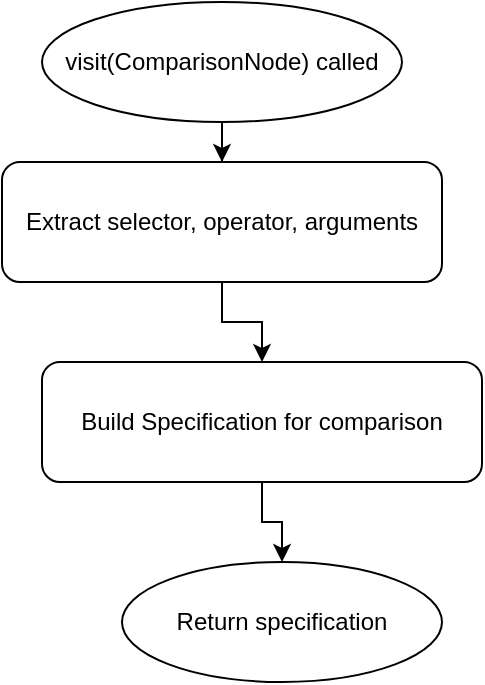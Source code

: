<mxfile>
  <diagram name="TradeRsqlVisitor-visitComparisonNode">
    <mxGraphModel dx="1000" dy="1000" grid="1" gridSize="10" guides="1" tooltips="1" connect="1" arrows="1" fold="1" page="1" pageScale="1" pageWidth="827" pageHeight="1169" math="0" shadow="0">
      <root>
        <mxCell id="0" />
        <mxCell id="1" parent="0" />
        <mxCell id="2" value="visit(ComparisonNode) called" style="ellipse;whiteSpace=wrap;html=1;" vertex="1" parent="1">
          <mxGeometry x="80" y="40" width="180" height="60" as="geometry" />
        </mxCell>
        <mxCell id="3" value="Extract selector, operator, arguments" style="rounded=1;whiteSpace=wrap;html=1;" vertex="1" parent="1">
          <mxGeometry x="60" y="120" width="220" height="60" as="geometry" />
        </mxCell>
        <mxCell id="4" value="Build Specification for comparison" style="rounded=1;whiteSpace=wrap;html=1;" vertex="1" parent="1">
          <mxGeometry x="80" y="220" width="220" height="60" as="geometry" />
        </mxCell>
        <mxCell id="5" value="Return specification" style="ellipse;whiteSpace=wrap;html=1;" vertex="1" parent="1">
          <mxGeometry x="120" y="320" width="160" height="60" as="geometry" />
        </mxCell>
        <mxCell id="6" style="edgeStyle=orthogonalEdgeStyle;rounded=0;orthogonalLoop=1;jettySize=auto;html=1;" edge="1" parent="1" source="2" target="3">
          <mxGeometry relative="1" as="geometry" />
        </mxCell>
        <mxCell id="7" style="edgeStyle=orthogonalEdgeStyle;rounded=0;orthogonalLoop=1;jettySize=auto;html=1;" edge="1" parent="1" source="3" target="4">
          <mxGeometry relative="1" as="geometry" />
        </mxCell>
        <mxCell id="8" style="edgeStyle=orthogonalEdgeStyle;rounded=0;orthogonalLoop=1;jettySize=auto;html=1;" edge="1" parent="1" source="4" target="5">
          <mxGeometry relative="1" as="geometry" />
        </mxCell>
      </root>
    </mxGraphModel>
  </diagram>
</mxfile>
